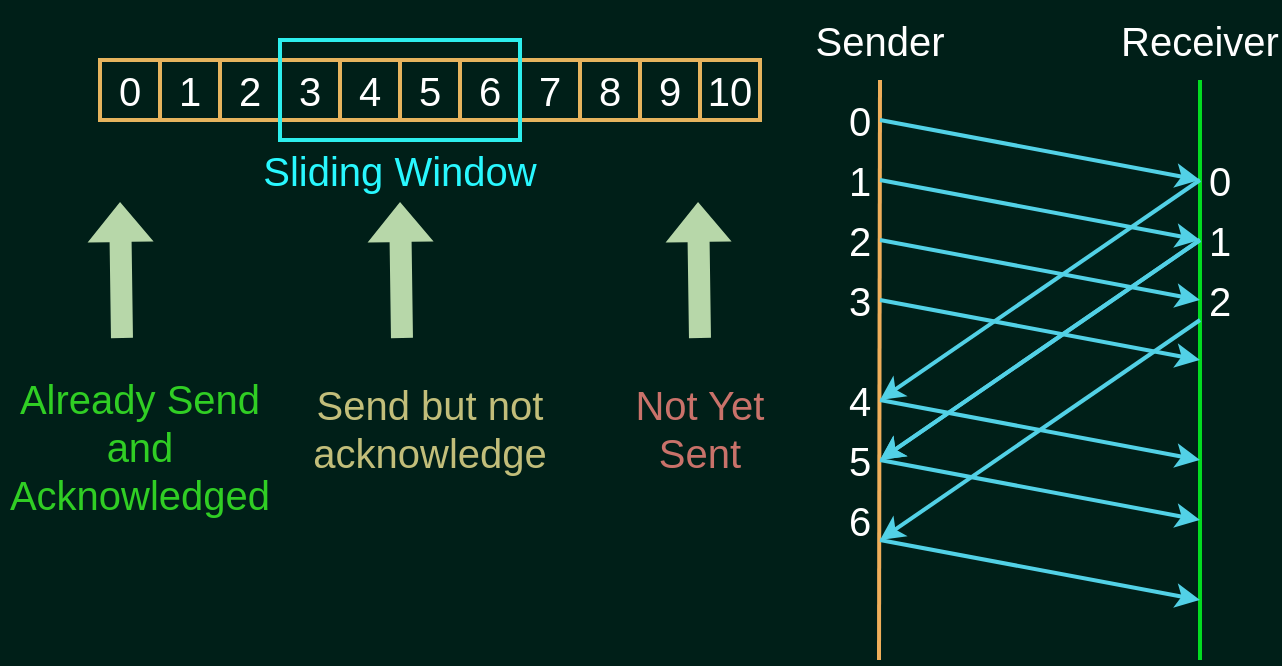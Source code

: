 <mxfile version="20.2.3" type="github" pages="4">
  <diagram id="6SGZ16sy-9ofrh-wiF80" name="滑动窗口">
    <mxGraphModel dx="860" dy="694" grid="0" gridSize="10" guides="1" tooltips="1" connect="1" arrows="1" fold="1" page="1" pageScale="1" pageWidth="827" pageHeight="1169" background="#001f18" math="0" shadow="0">
      <root>
        <mxCell id="0" />
        <mxCell id="1" parent="0" />
        <mxCell id="gOc0IUJmjJ7Nf5tOcqPv-1" value="&lt;font style=&quot;font-size: 20px;&quot;&gt;0&lt;/font&gt;" style="whiteSpace=wrap;html=1;aspect=fixed;fillColor=none;strokeColor=#e6b45e;strokeWidth=2;fontColor=#FFFFFF;" vertex="1" parent="1">
          <mxGeometry x="210" y="220" width="30" height="30" as="geometry" />
        </mxCell>
        <mxCell id="gOc0IUJmjJ7Nf5tOcqPv-2" value="&lt;span style=&quot;font-size: 20px;&quot;&gt;1&lt;/span&gt;" style="whiteSpace=wrap;html=1;aspect=fixed;fillColor=none;strokeColor=#e6b45e;strokeWidth=2;fontColor=#FFFFFF;" vertex="1" parent="1">
          <mxGeometry x="240" y="220" width="30" height="30" as="geometry" />
        </mxCell>
        <mxCell id="gOc0IUJmjJ7Nf5tOcqPv-3" value="&lt;font style=&quot;font-size: 20px;&quot;&gt;2&lt;/font&gt;" style="whiteSpace=wrap;html=1;aspect=fixed;fillColor=none;strokeColor=#e6b45e;strokeWidth=2;fontColor=#FFFFFF;" vertex="1" parent="1">
          <mxGeometry x="270" y="220" width="30" height="30" as="geometry" />
        </mxCell>
        <mxCell id="gOc0IUJmjJ7Nf5tOcqPv-4" value="&lt;font style=&quot;font-size: 20px;&quot;&gt;3&lt;/font&gt;" style="whiteSpace=wrap;html=1;aspect=fixed;fillColor=none;strokeColor=#e6b45e;strokeWidth=2;fontColor=#FFFFFF;" vertex="1" parent="1">
          <mxGeometry x="300" y="220" width="30" height="30" as="geometry" />
        </mxCell>
        <mxCell id="gOc0IUJmjJ7Nf5tOcqPv-5" value="&lt;font style=&quot;font-size: 20px;&quot;&gt;4&lt;/font&gt;" style="whiteSpace=wrap;html=1;aspect=fixed;fillColor=none;strokeColor=#e6b45e;strokeWidth=2;fontColor=#FFFFFF;" vertex="1" parent="1">
          <mxGeometry x="330" y="220" width="30" height="30" as="geometry" />
        </mxCell>
        <mxCell id="gOc0IUJmjJ7Nf5tOcqPv-6" value="&lt;font style=&quot;font-size: 20px;&quot;&gt;5&lt;/font&gt;" style="whiteSpace=wrap;html=1;aspect=fixed;fillColor=none;strokeColor=#e6b45e;strokeWidth=2;fontColor=#FFFFFF;" vertex="1" parent="1">
          <mxGeometry x="360" y="220" width="30" height="30" as="geometry" />
        </mxCell>
        <mxCell id="gOc0IUJmjJ7Nf5tOcqPv-7" value="&lt;font style=&quot;font-size: 20px;&quot;&gt;6&lt;/font&gt;" style="whiteSpace=wrap;html=1;aspect=fixed;fillColor=none;strokeColor=#e6b45e;strokeWidth=2;fontColor=#FFFFFF;" vertex="1" parent="1">
          <mxGeometry x="390" y="220" width="30" height="30" as="geometry" />
        </mxCell>
        <mxCell id="gOc0IUJmjJ7Nf5tOcqPv-8" value="&lt;font style=&quot;font-size: 20px;&quot;&gt;7&lt;/font&gt;" style="whiteSpace=wrap;html=1;aspect=fixed;fillColor=none;strokeColor=#e6b45e;strokeWidth=2;fontColor=#FFFFFF;" vertex="1" parent="1">
          <mxGeometry x="420" y="220" width="30" height="30" as="geometry" />
        </mxCell>
        <mxCell id="gOc0IUJmjJ7Nf5tOcqPv-9" value="&lt;font style=&quot;font-size: 20px;&quot;&gt;8&lt;/font&gt;" style="whiteSpace=wrap;html=1;aspect=fixed;fillColor=none;strokeColor=#e6b45e;strokeWidth=2;fontColor=#FFFFFF;" vertex="1" parent="1">
          <mxGeometry x="450" y="220" width="30" height="30" as="geometry" />
        </mxCell>
        <mxCell id="gOc0IUJmjJ7Nf5tOcqPv-10" value="&lt;font style=&quot;font-size: 20px;&quot;&gt;9&lt;/font&gt;" style="whiteSpace=wrap;html=1;aspect=fixed;fillColor=none;strokeColor=#e6b45e;strokeWidth=2;fontColor=#FFFFFF;" vertex="1" parent="1">
          <mxGeometry x="480" y="220" width="30" height="30" as="geometry" />
        </mxCell>
        <mxCell id="gOc0IUJmjJ7Nf5tOcqPv-11" value="&lt;font style=&quot;font-size: 20px;&quot;&gt;10&lt;/font&gt;" style="whiteSpace=wrap;html=1;aspect=fixed;fillColor=none;strokeColor=#e6b45e;strokeWidth=2;fontColor=#FFFFFF;" vertex="1" parent="1">
          <mxGeometry x="510" y="220" width="30" height="30" as="geometry" />
        </mxCell>
        <mxCell id="gOc0IUJmjJ7Nf5tOcqPv-12" value="" style="endArrow=none;html=1;rounded=0;fontSize=20;strokeWidth=2;fillColor=#ffcc99;strokeColor=#efae5a;entryX=0.5;entryY=1;entryDx=0;entryDy=0;" edge="1" parent="1" target="gOc0IUJmjJ7Nf5tOcqPv-13">
          <mxGeometry width="50" height="50" relative="1" as="geometry">
            <mxPoint x="599.5" y="520" as="sourcePoint" />
            <mxPoint x="599.5" y="190" as="targetPoint" />
          </mxGeometry>
        </mxCell>
        <mxCell id="gOc0IUJmjJ7Nf5tOcqPv-13" value="Sender" style="rounded=1;whiteSpace=wrap;html=1;fontSize=20;strokeColor=none;fillColor=none;strokeWidth=2;fontColor=#FFFFFF;" vertex="1" parent="1">
          <mxGeometry x="560" y="190" width="80" height="40" as="geometry" />
        </mxCell>
        <mxCell id="gOc0IUJmjJ7Nf5tOcqPv-14" value="Receiver" style="rounded=1;whiteSpace=wrap;html=1;fontSize=20;strokeColor=none;fillColor=none;strokeWidth=2;fontColor=#FFFFFF;" vertex="1" parent="1">
          <mxGeometry x="720" y="190" width="80" height="40" as="geometry" />
        </mxCell>
        <mxCell id="gOc0IUJmjJ7Nf5tOcqPv-15" value="" style="endArrow=none;html=1;rounded=0;fontSize=20;strokeWidth=2;strokeColor=#02db21;" edge="1" parent="1">
          <mxGeometry width="50" height="50" relative="1" as="geometry">
            <mxPoint x="760" y="520" as="sourcePoint" />
            <mxPoint x="760" y="230" as="targetPoint" />
          </mxGeometry>
        </mxCell>
        <mxCell id="gOc0IUJmjJ7Nf5tOcqPv-16" value="" style="endArrow=classic;html=1;rounded=0;fontSize=20;strokeWidth=2;fillColor=#b1ddf0;strokeColor=#52d1e6;fontColor=#FFFFFF;" edge="1" parent="1">
          <mxGeometry width="50" height="50" relative="1" as="geometry">
            <mxPoint x="600" y="250" as="sourcePoint" />
            <mxPoint x="760" y="280" as="targetPoint" />
          </mxGeometry>
        </mxCell>
        <mxCell id="gOc0IUJmjJ7Nf5tOcqPv-20" value="&lt;font style=&quot;font-size: 20px;&quot;&gt;0&lt;/font&gt;" style="whiteSpace=wrap;html=1;aspect=fixed;fillColor=none;strokeColor=none;strokeWidth=2;fontColor=#FFFFFF;" vertex="1" parent="1">
          <mxGeometry x="580" y="240" width="20" height="20" as="geometry" />
        </mxCell>
        <mxCell id="gOc0IUJmjJ7Nf5tOcqPv-21" value="" style="endArrow=classic;html=1;rounded=0;fontSize=20;strokeWidth=2;fillColor=#b1ddf0;strokeColor=#52d1e6;fontColor=#FFFFFF;" edge="1" parent="1">
          <mxGeometry width="50" height="50" relative="1" as="geometry">
            <mxPoint x="600" y="280" as="sourcePoint" />
            <mxPoint x="760" y="310" as="targetPoint" />
          </mxGeometry>
        </mxCell>
        <mxCell id="gOc0IUJmjJ7Nf5tOcqPv-22" value="" style="endArrow=classic;html=1;rounded=0;fontSize=20;strokeWidth=2;fillColor=#b1ddf0;strokeColor=#52d1e6;fontColor=#FFFFFF;" edge="1" parent="1">
          <mxGeometry width="50" height="50" relative="1" as="geometry">
            <mxPoint x="600" y="310" as="sourcePoint" />
            <mxPoint x="760" y="340" as="targetPoint" />
          </mxGeometry>
        </mxCell>
        <mxCell id="gOc0IUJmjJ7Nf5tOcqPv-23" value="" style="endArrow=classic;html=1;rounded=0;fontSize=20;strokeWidth=2;fillColor=#b1ddf0;strokeColor=#52d1e6;fontColor=#FFFFFF;" edge="1" parent="1">
          <mxGeometry width="50" height="50" relative="1" as="geometry">
            <mxPoint x="600" y="340" as="sourcePoint" />
            <mxPoint x="760" y="370" as="targetPoint" />
          </mxGeometry>
        </mxCell>
        <mxCell id="gOc0IUJmjJ7Nf5tOcqPv-25" value="" style="endArrow=classic;html=1;rounded=0;fontSize=20;strokeWidth=2;fillColor=#b1ddf0;strokeColor=#52d1e6;fontColor=#FFFFFF;" edge="1" parent="1">
          <mxGeometry width="50" height="50" relative="1" as="geometry">
            <mxPoint x="760" y="280" as="sourcePoint" />
            <mxPoint x="600" y="390" as="targetPoint" />
          </mxGeometry>
        </mxCell>
        <mxCell id="gOc0IUJmjJ7Nf5tOcqPv-26" value="" style="endArrow=classic;html=1;rounded=0;fontSize=20;strokeWidth=2;fillColor=#b1ddf0;strokeColor=#52d1e6;fontColor=#FFFFFF;" edge="1" parent="1">
          <mxGeometry width="50" height="50" relative="1" as="geometry">
            <mxPoint x="760" y="310" as="sourcePoint" />
            <mxPoint x="600" y="420" as="targetPoint" />
          </mxGeometry>
        </mxCell>
        <mxCell id="gOc0IUJmjJ7Nf5tOcqPv-27" value="" style="endArrow=classic;html=1;rounded=0;fontSize=20;strokeWidth=2;fillColor=#b1ddf0;strokeColor=#52d1e6;fontColor=#FFFFFF;" edge="1" parent="1">
          <mxGeometry width="50" height="50" relative="1" as="geometry">
            <mxPoint x="760" y="310" as="sourcePoint" />
            <mxPoint x="600" y="420" as="targetPoint" />
          </mxGeometry>
        </mxCell>
        <mxCell id="gOc0IUJmjJ7Nf5tOcqPv-29" value="&lt;font style=&quot;font-size: 20px;&quot;&gt;1&lt;/font&gt;" style="whiteSpace=wrap;html=1;aspect=fixed;fillColor=none;strokeColor=none;strokeWidth=2;fontColor=#FFFFFF;" vertex="1" parent="1">
          <mxGeometry x="580" y="270" width="20" height="20" as="geometry" />
        </mxCell>
        <mxCell id="gOc0IUJmjJ7Nf5tOcqPv-30" value="&lt;font style=&quot;font-size: 20px;&quot;&gt;2&lt;/font&gt;" style="whiteSpace=wrap;html=1;aspect=fixed;fillColor=none;strokeColor=none;strokeWidth=2;fontColor=#FFFFFF;" vertex="1" parent="1">
          <mxGeometry x="580" y="300" width="20" height="20" as="geometry" />
        </mxCell>
        <mxCell id="gOc0IUJmjJ7Nf5tOcqPv-31" value="&lt;font style=&quot;font-size: 20px;&quot;&gt;3&lt;/font&gt;" style="whiteSpace=wrap;html=1;aspect=fixed;fillColor=none;strokeColor=none;strokeWidth=2;fontColor=#FFFFFF;" vertex="1" parent="1">
          <mxGeometry x="580" y="330" width="20" height="20" as="geometry" />
        </mxCell>
        <mxCell id="gOc0IUJmjJ7Nf5tOcqPv-34" value="&lt;font style=&quot;font-size: 20px;&quot;&gt;0&lt;/font&gt;" style="whiteSpace=wrap;html=1;aspect=fixed;fillColor=none;strokeColor=none;strokeWidth=2;fontColor=#FFFFFF;" vertex="1" parent="1">
          <mxGeometry x="760" y="270" width="20" height="20" as="geometry" />
        </mxCell>
        <mxCell id="gOc0IUJmjJ7Nf5tOcqPv-35" value="&lt;font style=&quot;font-size: 20px;&quot;&gt;1&lt;/font&gt;" style="whiteSpace=wrap;html=1;aspect=fixed;fillColor=none;strokeColor=none;strokeWidth=2;fontColor=#FFFFFF;" vertex="1" parent="1">
          <mxGeometry x="760" y="300" width="20" height="20" as="geometry" />
        </mxCell>
        <mxCell id="gOc0IUJmjJ7Nf5tOcqPv-36" value="&lt;font style=&quot;font-size: 20px;&quot;&gt;2&lt;/font&gt;" style="whiteSpace=wrap;html=1;aspect=fixed;fillColor=none;strokeColor=none;strokeWidth=2;fontColor=#FFFFFF;" vertex="1" parent="1">
          <mxGeometry x="760" y="330" width="20" height="20" as="geometry" />
        </mxCell>
        <mxCell id="gOc0IUJmjJ7Nf5tOcqPv-37" value="" style="endArrow=classic;html=1;rounded=0;fontSize=20;strokeWidth=2;fillColor=#b1ddf0;strokeColor=#52d1e6;fontColor=#FFFFFF;" edge="1" parent="1">
          <mxGeometry width="50" height="50" relative="1" as="geometry">
            <mxPoint x="600" y="390" as="sourcePoint" />
            <mxPoint x="760" y="420" as="targetPoint" />
          </mxGeometry>
        </mxCell>
        <mxCell id="gOc0IUJmjJ7Nf5tOcqPv-38" value="" style="endArrow=classic;html=1;rounded=0;fontSize=20;strokeWidth=2;fillColor=#b1ddf0;strokeColor=#52d1e6;fontColor=#FFFFFF;" edge="1" parent="1">
          <mxGeometry width="50" height="50" relative="1" as="geometry">
            <mxPoint x="600" y="420" as="sourcePoint" />
            <mxPoint x="760" y="450" as="targetPoint" />
          </mxGeometry>
        </mxCell>
        <mxCell id="gOc0IUJmjJ7Nf5tOcqPv-39" value="" style="endArrow=classic;html=1;rounded=0;fontSize=20;strokeWidth=2;fillColor=#b1ddf0;strokeColor=#52d1e6;fontColor=#FFFFFF;" edge="1" parent="1">
          <mxGeometry width="50" height="50" relative="1" as="geometry">
            <mxPoint x="600" y="460" as="sourcePoint" />
            <mxPoint x="760" y="490" as="targetPoint" />
          </mxGeometry>
        </mxCell>
        <mxCell id="gOc0IUJmjJ7Nf5tOcqPv-41" value="&lt;font style=&quot;font-size: 20px;&quot;&gt;5&lt;/font&gt;" style="whiteSpace=wrap;html=1;aspect=fixed;fillColor=none;strokeColor=none;strokeWidth=2;fontColor=#FFFFFF;" vertex="1" parent="1">
          <mxGeometry x="580" y="410" width="20" height="20" as="geometry" />
        </mxCell>
        <mxCell id="gOc0IUJmjJ7Nf5tOcqPv-42" value="&lt;font style=&quot;font-size: 20px;&quot;&gt;6&lt;/font&gt;" style="whiteSpace=wrap;html=1;aspect=fixed;fillColor=none;strokeColor=none;strokeWidth=2;fontColor=#FFFFFF;" vertex="1" parent="1">
          <mxGeometry x="580" y="440" width="20" height="20" as="geometry" />
        </mxCell>
        <mxCell id="gOc0IUJmjJ7Nf5tOcqPv-43" value="&lt;font style=&quot;font-size: 20px;&quot;&gt;4&lt;/font&gt;" style="whiteSpace=wrap;html=1;aspect=fixed;fillColor=none;strokeColor=none;strokeWidth=2;fontColor=#FFFFFF;" vertex="1" parent="1">
          <mxGeometry x="580" y="380" width="20" height="20" as="geometry" />
        </mxCell>
        <mxCell id="gOc0IUJmjJ7Nf5tOcqPv-44" value="" style="endArrow=classic;html=1;rounded=0;fontSize=20;strokeWidth=2;fillColor=#b1ddf0;strokeColor=#52d1e6;fontColor=#FFFFFF;" edge="1" parent="1">
          <mxGeometry width="50" height="50" relative="1" as="geometry">
            <mxPoint x="760" y="350" as="sourcePoint" />
            <mxPoint x="600" y="460" as="targetPoint" />
          </mxGeometry>
        </mxCell>
        <mxCell id="gOc0IUJmjJ7Nf5tOcqPv-45" value="" style="shape=flexArrow;endArrow=classic;html=1;rounded=0;fontSize=20;strokeColor=none;strokeWidth=2;fillColor=#b7d7a9;" edge="1" parent="1">
          <mxGeometry width="50" height="50" relative="1" as="geometry">
            <mxPoint x="510" y="360" as="sourcePoint" />
            <mxPoint x="509" y="290" as="targetPoint" />
          </mxGeometry>
        </mxCell>
        <mxCell id="gOc0IUJmjJ7Nf5tOcqPv-48" value="" style="shape=flexArrow;endArrow=classic;html=1;rounded=0;fontSize=20;strokeColor=none;strokeWidth=2;fillColor=#b7d7a9;" edge="1" parent="1">
          <mxGeometry width="50" height="50" relative="1" as="geometry">
            <mxPoint x="361" y="360" as="sourcePoint" />
            <mxPoint x="360" y="290" as="targetPoint" />
          </mxGeometry>
        </mxCell>
        <mxCell id="gOc0IUJmjJ7Nf5tOcqPv-49" value="" style="shape=flexArrow;endArrow=classic;html=1;rounded=0;fontSize=20;strokeColor=none;strokeWidth=2;fillColor=#b7d7a9;" edge="1" parent="1">
          <mxGeometry width="50" height="50" relative="1" as="geometry">
            <mxPoint x="221" y="360" as="sourcePoint" />
            <mxPoint x="220" y="290" as="targetPoint" />
          </mxGeometry>
        </mxCell>
        <mxCell id="gOc0IUJmjJ7Nf5tOcqPv-50" value="" style="rounded=0;whiteSpace=wrap;html=1;fontSize=20;strokeColor=#2defed;strokeWidth=2;fillColor=none;" vertex="1" parent="1">
          <mxGeometry x="300" y="210" width="120" height="50" as="geometry" />
        </mxCell>
        <mxCell id="gOc0IUJmjJ7Nf5tOcqPv-51" value="Sliding Window" style="rounded=0;whiteSpace=wrap;html=1;fontSize=20;strokeColor=none;strokeWidth=2;fillColor=none;fontColor=#29f8ff;" vertex="1" parent="1">
          <mxGeometry x="290" y="260" width="140" height="30" as="geometry" />
        </mxCell>
        <mxCell id="gOc0IUJmjJ7Nf5tOcqPv-52" value="Already Send&lt;br&gt;and&lt;br&gt;Acknowledged" style="rounded=0;whiteSpace=wrap;html=1;fontSize=20;strokeColor=none;strokeWidth=2;fillColor=none;fontColor=#30ce24;" vertex="1" parent="1">
          <mxGeometry x="160" y="383" width="140" height="60" as="geometry" />
        </mxCell>
        <mxCell id="gOc0IUJmjJ7Nf5tOcqPv-53" value="Send but not acknowledge" style="rounded=0;whiteSpace=wrap;html=1;fontSize=20;strokeColor=none;strokeWidth=2;fillColor=none;fontColor=#C2BE7A;" vertex="1" parent="1">
          <mxGeometry x="305" y="374" width="140" height="60" as="geometry" />
        </mxCell>
        <mxCell id="gOc0IUJmjJ7Nf5tOcqPv-54" value="Not Yet&lt;br&gt;Sent" style="rounded=0;whiteSpace=wrap;html=1;fontSize=20;strokeColor=none;strokeWidth=2;fillColor=none;fontColor=#C9726A;" vertex="1" parent="1">
          <mxGeometry x="440" y="374" width="140" height="60" as="geometry" />
        </mxCell>
      </root>
    </mxGraphModel>
  </diagram>
  <diagram name="滑动窗口 的副本" id="BcNsQk3uO8LMQJ1VhpAo">
    <mxGraphModel dx="860" dy="694" grid="0" gridSize="10" guides="1" tooltips="1" connect="1" arrows="1" fold="1" page="1" pageScale="1" pageWidth="827" pageHeight="1169" background="#001f18" math="0" shadow="0">
      <root>
        <mxCell id="nwJ9JWE3YCryD5ko7MXs-0" />
        <mxCell id="nwJ9JWE3YCryD5ko7MXs-1" parent="nwJ9JWE3YCryD5ko7MXs-0" />
        <mxCell id="nwJ9JWE3YCryD5ko7MXs-2" value="&lt;font style=&quot;font-size: 20px;&quot;&gt;0&lt;/font&gt;" style="whiteSpace=wrap;html=1;aspect=fixed;fillColor=none;strokeColor=#e6b45e;strokeWidth=2;fontColor=#FFFFFF;" vertex="1" parent="nwJ9JWE3YCryD5ko7MXs-1">
          <mxGeometry x="210" y="220" width="30" height="30" as="geometry" />
        </mxCell>
        <mxCell id="nwJ9JWE3YCryD5ko7MXs-3" value="&lt;span style=&quot;font-size: 20px;&quot;&gt;1&lt;/span&gt;" style="whiteSpace=wrap;html=1;aspect=fixed;fillColor=none;strokeColor=#e6b45e;strokeWidth=2;fontColor=#FFFFFF;" vertex="1" parent="nwJ9JWE3YCryD5ko7MXs-1">
          <mxGeometry x="240" y="220" width="30" height="30" as="geometry" />
        </mxCell>
        <mxCell id="nwJ9JWE3YCryD5ko7MXs-4" value="&lt;font style=&quot;font-size: 20px;&quot;&gt;2&lt;/font&gt;" style="whiteSpace=wrap;html=1;aspect=fixed;fillColor=none;strokeColor=#e6b45e;strokeWidth=2;fontColor=#FFFFFF;" vertex="1" parent="nwJ9JWE3YCryD5ko7MXs-1">
          <mxGeometry x="270" y="220" width="30" height="30" as="geometry" />
        </mxCell>
        <mxCell id="nwJ9JWE3YCryD5ko7MXs-5" value="&lt;font style=&quot;font-size: 20px;&quot;&gt;3&lt;/font&gt;" style="whiteSpace=wrap;html=1;aspect=fixed;fillColor=none;strokeColor=#e6b45e;strokeWidth=2;fontColor=#FFFFFF;" vertex="1" parent="nwJ9JWE3YCryD5ko7MXs-1">
          <mxGeometry x="300" y="220" width="30" height="30" as="geometry" />
        </mxCell>
        <mxCell id="nwJ9JWE3YCryD5ko7MXs-6" value="&lt;font style=&quot;font-size: 20px;&quot;&gt;4&lt;/font&gt;" style="whiteSpace=wrap;html=1;aspect=fixed;fillColor=none;strokeColor=#e6b45e;strokeWidth=2;fontColor=#FFFFFF;" vertex="1" parent="nwJ9JWE3YCryD5ko7MXs-1">
          <mxGeometry x="330" y="220" width="30" height="30" as="geometry" />
        </mxCell>
        <mxCell id="nwJ9JWE3YCryD5ko7MXs-7" value="&lt;font style=&quot;font-size: 20px;&quot;&gt;5&lt;/font&gt;" style="whiteSpace=wrap;html=1;aspect=fixed;fillColor=none;strokeColor=#e6b45e;strokeWidth=2;fontColor=#FFFFFF;" vertex="1" parent="nwJ9JWE3YCryD5ko7MXs-1">
          <mxGeometry x="360" y="220" width="30" height="30" as="geometry" />
        </mxCell>
        <mxCell id="nwJ9JWE3YCryD5ko7MXs-8" value="&lt;font style=&quot;font-size: 20px;&quot;&gt;6&lt;/font&gt;" style="whiteSpace=wrap;html=1;aspect=fixed;fillColor=none;strokeColor=#e6b45e;strokeWidth=2;fontColor=#FFFFFF;" vertex="1" parent="nwJ9JWE3YCryD5ko7MXs-1">
          <mxGeometry x="390" y="220" width="30" height="30" as="geometry" />
        </mxCell>
        <mxCell id="nwJ9JWE3YCryD5ko7MXs-9" value="&lt;font style=&quot;font-size: 20px;&quot;&gt;7&lt;/font&gt;" style="whiteSpace=wrap;html=1;aspect=fixed;fillColor=none;strokeColor=#e6b45e;strokeWidth=2;fontColor=#FFFFFF;" vertex="1" parent="nwJ9JWE3YCryD5ko7MXs-1">
          <mxGeometry x="420" y="220" width="30" height="30" as="geometry" />
        </mxCell>
        <mxCell id="nwJ9JWE3YCryD5ko7MXs-10" value="&lt;font style=&quot;font-size: 20px;&quot;&gt;8&lt;/font&gt;" style="whiteSpace=wrap;html=1;aspect=fixed;fillColor=none;strokeColor=#e6b45e;strokeWidth=2;fontColor=#FFFFFF;" vertex="1" parent="nwJ9JWE3YCryD5ko7MXs-1">
          <mxGeometry x="450" y="220" width="30" height="30" as="geometry" />
        </mxCell>
        <mxCell id="nwJ9JWE3YCryD5ko7MXs-11" value="&lt;font style=&quot;font-size: 20px;&quot;&gt;9&lt;/font&gt;" style="whiteSpace=wrap;html=1;aspect=fixed;fillColor=none;strokeColor=#e6b45e;strokeWidth=2;fontColor=#FFFFFF;" vertex="1" parent="nwJ9JWE3YCryD5ko7MXs-1">
          <mxGeometry x="480" y="220" width="30" height="30" as="geometry" />
        </mxCell>
        <mxCell id="nwJ9JWE3YCryD5ko7MXs-12" value="&lt;font style=&quot;font-size: 20px;&quot;&gt;10&lt;/font&gt;" style="whiteSpace=wrap;html=1;aspect=fixed;fillColor=none;strokeColor=#e6b45e;strokeWidth=2;fontColor=#FFFFFF;" vertex="1" parent="nwJ9JWE3YCryD5ko7MXs-1">
          <mxGeometry x="510" y="220" width="30" height="30" as="geometry" />
        </mxCell>
        <mxCell id="nwJ9JWE3YCryD5ko7MXs-13" value="" style="endArrow=none;html=1;rounded=0;fontSize=20;strokeWidth=2;fillColor=#ffcc99;strokeColor=#efae5a;entryX=0.5;entryY=1;entryDx=0;entryDy=0;" edge="1" parent="nwJ9JWE3YCryD5ko7MXs-1" target="nwJ9JWE3YCryD5ko7MXs-14">
          <mxGeometry width="50" height="50" relative="1" as="geometry">
            <mxPoint x="599.5" y="520" as="sourcePoint" />
            <mxPoint x="599.5" y="190" as="targetPoint" />
          </mxGeometry>
        </mxCell>
        <mxCell id="nwJ9JWE3YCryD5ko7MXs-14" value="Sender" style="rounded=1;whiteSpace=wrap;html=1;fontSize=20;strokeColor=none;fillColor=none;strokeWidth=2;fontColor=#FFFFFF;" vertex="1" parent="nwJ9JWE3YCryD5ko7MXs-1">
          <mxGeometry x="560" y="190" width="80" height="40" as="geometry" />
        </mxCell>
        <mxCell id="nwJ9JWE3YCryD5ko7MXs-15" value="Receiver" style="rounded=1;whiteSpace=wrap;html=1;fontSize=20;strokeColor=none;fillColor=none;strokeWidth=2;fontColor=#FFFFFF;" vertex="1" parent="nwJ9JWE3YCryD5ko7MXs-1">
          <mxGeometry x="720" y="190" width="80" height="40" as="geometry" />
        </mxCell>
        <mxCell id="nwJ9JWE3YCryD5ko7MXs-16" value="" style="endArrow=none;html=1;rounded=0;fontSize=20;strokeWidth=2;strokeColor=#02db21;" edge="1" parent="nwJ9JWE3YCryD5ko7MXs-1">
          <mxGeometry width="50" height="50" relative="1" as="geometry">
            <mxPoint x="760" y="520" as="sourcePoint" />
            <mxPoint x="760" y="230" as="targetPoint" />
          </mxGeometry>
        </mxCell>
        <mxCell id="nwJ9JWE3YCryD5ko7MXs-17" value="" style="endArrow=classic;html=1;rounded=0;fontSize=20;strokeWidth=2;fillColor=#b1ddf0;strokeColor=#52d1e6;fontColor=#FFFFFF;" edge="1" parent="nwJ9JWE3YCryD5ko7MXs-1">
          <mxGeometry width="50" height="50" relative="1" as="geometry">
            <mxPoint x="600" y="250" as="sourcePoint" />
            <mxPoint x="760" y="280" as="targetPoint" />
          </mxGeometry>
        </mxCell>
        <mxCell id="nwJ9JWE3YCryD5ko7MXs-18" value="&lt;font style=&quot;font-size: 20px;&quot;&gt;0&lt;/font&gt;" style="whiteSpace=wrap;html=1;aspect=fixed;fillColor=none;strokeColor=none;strokeWidth=2;fontColor=#FFFFFF;" vertex="1" parent="nwJ9JWE3YCryD5ko7MXs-1">
          <mxGeometry x="580" y="240" width="20" height="20" as="geometry" />
        </mxCell>
        <mxCell id="nwJ9JWE3YCryD5ko7MXs-19" value="" style="endArrow=classic;html=1;rounded=0;fontSize=20;strokeWidth=2;fillColor=#b1ddf0;strokeColor=#52d1e6;fontColor=#FFFFFF;" edge="1" parent="nwJ9JWE3YCryD5ko7MXs-1">
          <mxGeometry width="50" height="50" relative="1" as="geometry">
            <mxPoint x="600" y="280" as="sourcePoint" />
            <mxPoint x="760" y="310" as="targetPoint" />
          </mxGeometry>
        </mxCell>
        <mxCell id="nwJ9JWE3YCryD5ko7MXs-20" value="" style="endArrow=classic;html=1;rounded=0;fontSize=20;strokeWidth=2;fillColor=#b1ddf0;strokeColor=#52d1e6;fontColor=#FFFFFF;" edge="1" parent="nwJ9JWE3YCryD5ko7MXs-1">
          <mxGeometry width="50" height="50" relative="1" as="geometry">
            <mxPoint x="600" y="310" as="sourcePoint" />
            <mxPoint x="760" y="340" as="targetPoint" />
          </mxGeometry>
        </mxCell>
        <mxCell id="nwJ9JWE3YCryD5ko7MXs-21" value="" style="endArrow=classic;html=1;rounded=0;fontSize=20;strokeWidth=2;fillColor=#b1ddf0;strokeColor=#52d1e6;fontColor=#FFFFFF;" edge="1" parent="nwJ9JWE3YCryD5ko7MXs-1">
          <mxGeometry width="50" height="50" relative="1" as="geometry">
            <mxPoint x="600" y="340" as="sourcePoint" />
            <mxPoint x="760" y="370" as="targetPoint" />
          </mxGeometry>
        </mxCell>
        <mxCell id="nwJ9JWE3YCryD5ko7MXs-22" value="" style="endArrow=classic;html=1;rounded=0;fontSize=20;strokeWidth=2;fillColor=#b1ddf0;strokeColor=#52d1e6;fontColor=#FFFFFF;" edge="1" parent="nwJ9JWE3YCryD5ko7MXs-1">
          <mxGeometry width="50" height="50" relative="1" as="geometry">
            <mxPoint x="760" y="280" as="sourcePoint" />
            <mxPoint x="600" y="390" as="targetPoint" />
          </mxGeometry>
        </mxCell>
        <mxCell id="nwJ9JWE3YCryD5ko7MXs-23" value="" style="endArrow=classic;html=1;rounded=0;fontSize=20;strokeWidth=2;fillColor=#b1ddf0;strokeColor=#52d1e6;fontColor=#FFFFFF;" edge="1" parent="nwJ9JWE3YCryD5ko7MXs-1">
          <mxGeometry width="50" height="50" relative="1" as="geometry">
            <mxPoint x="760" y="310" as="sourcePoint" />
            <mxPoint x="600" y="420" as="targetPoint" />
          </mxGeometry>
        </mxCell>
        <mxCell id="nwJ9JWE3YCryD5ko7MXs-24" value="" style="endArrow=classic;html=1;rounded=0;fontSize=20;strokeWidth=2;fillColor=#b1ddf0;strokeColor=#52d1e6;fontColor=#FFFFFF;" edge="1" parent="nwJ9JWE3YCryD5ko7MXs-1">
          <mxGeometry width="50" height="50" relative="1" as="geometry">
            <mxPoint x="760" y="310" as="sourcePoint" />
            <mxPoint x="600" y="420" as="targetPoint" />
          </mxGeometry>
        </mxCell>
        <mxCell id="nwJ9JWE3YCryD5ko7MXs-25" value="&lt;font style=&quot;font-size: 20px;&quot;&gt;1&lt;/font&gt;" style="whiteSpace=wrap;html=1;aspect=fixed;fillColor=none;strokeColor=none;strokeWidth=2;fontColor=#FFFFFF;" vertex="1" parent="nwJ9JWE3YCryD5ko7MXs-1">
          <mxGeometry x="580" y="270" width="20" height="20" as="geometry" />
        </mxCell>
        <mxCell id="nwJ9JWE3YCryD5ko7MXs-26" value="&lt;font style=&quot;font-size: 20px;&quot;&gt;2&lt;/font&gt;" style="whiteSpace=wrap;html=1;aspect=fixed;fillColor=none;strokeColor=none;strokeWidth=2;fontColor=#FFFFFF;" vertex="1" parent="nwJ9JWE3YCryD5ko7MXs-1">
          <mxGeometry x="580" y="300" width="20" height="20" as="geometry" />
        </mxCell>
        <mxCell id="nwJ9JWE3YCryD5ko7MXs-27" value="&lt;font style=&quot;font-size: 20px;&quot;&gt;3&lt;/font&gt;" style="whiteSpace=wrap;html=1;aspect=fixed;fillColor=none;strokeColor=none;strokeWidth=2;fontColor=#FFFFFF;" vertex="1" parent="nwJ9JWE3YCryD5ko7MXs-1">
          <mxGeometry x="580" y="330" width="20" height="20" as="geometry" />
        </mxCell>
        <mxCell id="nwJ9JWE3YCryD5ko7MXs-28" value="&lt;font style=&quot;font-size: 20px;&quot;&gt;0&lt;/font&gt;" style="whiteSpace=wrap;html=1;aspect=fixed;fillColor=none;strokeColor=none;strokeWidth=2;fontColor=#FFFFFF;" vertex="1" parent="nwJ9JWE3YCryD5ko7MXs-1">
          <mxGeometry x="760" y="270" width="20" height="20" as="geometry" />
        </mxCell>
        <mxCell id="nwJ9JWE3YCryD5ko7MXs-29" value="&lt;font style=&quot;font-size: 20px;&quot;&gt;1&lt;/font&gt;" style="whiteSpace=wrap;html=1;aspect=fixed;fillColor=none;strokeColor=none;strokeWidth=2;fontColor=#FFFFFF;" vertex="1" parent="nwJ9JWE3YCryD5ko7MXs-1">
          <mxGeometry x="760" y="300" width="20" height="20" as="geometry" />
        </mxCell>
        <mxCell id="nwJ9JWE3YCryD5ko7MXs-30" value="&lt;font style=&quot;font-size: 20px;&quot;&gt;2&lt;/font&gt;" style="whiteSpace=wrap;html=1;aspect=fixed;fillColor=none;strokeColor=none;strokeWidth=2;fontColor=#FFFFFF;" vertex="1" parent="nwJ9JWE3YCryD5ko7MXs-1">
          <mxGeometry x="760" y="330" width="20" height="20" as="geometry" />
        </mxCell>
        <mxCell id="nwJ9JWE3YCryD5ko7MXs-31" value="" style="endArrow=classic;html=1;rounded=0;fontSize=20;strokeWidth=2;fillColor=#b1ddf0;strokeColor=#52d1e6;fontColor=#FFFFFF;" edge="1" parent="nwJ9JWE3YCryD5ko7MXs-1">
          <mxGeometry width="50" height="50" relative="1" as="geometry">
            <mxPoint x="600" y="390" as="sourcePoint" />
            <mxPoint x="760" y="420" as="targetPoint" />
          </mxGeometry>
        </mxCell>
        <mxCell id="nwJ9JWE3YCryD5ko7MXs-32" value="" style="endArrow=classic;html=1;rounded=0;fontSize=20;strokeWidth=2;fillColor=#b1ddf0;strokeColor=#52d1e6;fontColor=#FFFFFF;" edge="1" parent="nwJ9JWE3YCryD5ko7MXs-1">
          <mxGeometry width="50" height="50" relative="1" as="geometry">
            <mxPoint x="600" y="420" as="sourcePoint" />
            <mxPoint x="760" y="450" as="targetPoint" />
          </mxGeometry>
        </mxCell>
        <mxCell id="nwJ9JWE3YCryD5ko7MXs-33" value="" style="endArrow=classic;html=1;rounded=0;fontSize=20;strokeWidth=2;fillColor=#b1ddf0;strokeColor=#52d1e6;fontColor=#FFFFFF;" edge="1" parent="nwJ9JWE3YCryD5ko7MXs-1">
          <mxGeometry width="50" height="50" relative="1" as="geometry">
            <mxPoint x="600" y="460" as="sourcePoint" />
            <mxPoint x="760" y="490" as="targetPoint" />
          </mxGeometry>
        </mxCell>
        <mxCell id="nwJ9JWE3YCryD5ko7MXs-34" value="&lt;font style=&quot;font-size: 20px;&quot;&gt;5&lt;/font&gt;" style="whiteSpace=wrap;html=1;aspect=fixed;fillColor=none;strokeColor=none;strokeWidth=2;fontColor=#FFFFFF;" vertex="1" parent="nwJ9JWE3YCryD5ko7MXs-1">
          <mxGeometry x="580" y="410" width="20" height="20" as="geometry" />
        </mxCell>
        <mxCell id="nwJ9JWE3YCryD5ko7MXs-35" value="&lt;font style=&quot;font-size: 20px;&quot;&gt;6&lt;/font&gt;" style="whiteSpace=wrap;html=1;aspect=fixed;fillColor=none;strokeColor=none;strokeWidth=2;fontColor=#FFFFFF;" vertex="1" parent="nwJ9JWE3YCryD5ko7MXs-1">
          <mxGeometry x="580" y="440" width="20" height="20" as="geometry" />
        </mxCell>
        <mxCell id="nwJ9JWE3YCryD5ko7MXs-36" value="&lt;font style=&quot;font-size: 20px;&quot;&gt;4&lt;/font&gt;" style="whiteSpace=wrap;html=1;aspect=fixed;fillColor=none;strokeColor=none;strokeWidth=2;fontColor=#FFFFFF;" vertex="1" parent="nwJ9JWE3YCryD5ko7MXs-1">
          <mxGeometry x="580" y="380" width="20" height="20" as="geometry" />
        </mxCell>
        <mxCell id="nwJ9JWE3YCryD5ko7MXs-37" value="" style="endArrow=classic;html=1;rounded=0;fontSize=20;strokeWidth=2;fillColor=#b1ddf0;strokeColor=#52d1e6;fontColor=#FFFFFF;" edge="1" parent="nwJ9JWE3YCryD5ko7MXs-1">
          <mxGeometry width="50" height="50" relative="1" as="geometry">
            <mxPoint x="760" y="350" as="sourcePoint" />
            <mxPoint x="600" y="460" as="targetPoint" />
          </mxGeometry>
        </mxCell>
        <mxCell id="nwJ9JWE3YCryD5ko7MXs-41" value="" style="rounded=0;whiteSpace=wrap;html=1;fontSize=20;strokeColor=#2defed;strokeWidth=2;fillColor=none;" vertex="1" parent="nwJ9JWE3YCryD5ko7MXs-1">
          <mxGeometry x="270" y="210" width="120" height="50" as="geometry" />
        </mxCell>
        <mxCell id="nwJ9JWE3YCryD5ko7MXs-42" value="Sliding Window" style="rounded=0;whiteSpace=wrap;html=1;fontSize=20;strokeColor=none;strokeWidth=2;fillColor=none;fontColor=#29f8ff;" vertex="1" parent="nwJ9JWE3YCryD5ko7MXs-1">
          <mxGeometry x="290" y="260" width="140" height="30" as="geometry" />
        </mxCell>
      </root>
    </mxGraphModel>
  </diagram>
  <diagram name="滑动窗口 的副本" id="Ii194De5J1IfAa8CEkp_">
    <mxGraphModel dx="860" dy="694" grid="0" gridSize="10" guides="1" tooltips="1" connect="1" arrows="1" fold="1" page="1" pageScale="1" pageWidth="827" pageHeight="1169" background="#001f18" math="0" shadow="0">
      <root>
        <mxCell id="HekGsIPc4GxuJa2XuSc--0" />
        <mxCell id="HekGsIPc4GxuJa2XuSc--1" parent="HekGsIPc4GxuJa2XuSc--0" />
        <mxCell id="HekGsIPc4GxuJa2XuSc--13" value="" style="endArrow=none;html=1;rounded=0;fontSize=20;strokeWidth=2;fillColor=#ffcc99;strokeColor=#efae5a;entryX=0.5;entryY=1;entryDx=0;entryDy=0;" edge="1" parent="HekGsIPc4GxuJa2XuSc--1" target="HekGsIPc4GxuJa2XuSc--14">
          <mxGeometry width="50" height="50" relative="1" as="geometry">
            <mxPoint x="472.5" y="517" as="sourcePoint" />
            <mxPoint x="472.5" y="187" as="targetPoint" />
          </mxGeometry>
        </mxCell>
        <mxCell id="HekGsIPc4GxuJa2XuSc--14" value="Sender" style="rounded=1;whiteSpace=wrap;html=1;fontSize=20;strokeColor=none;fillColor=none;strokeWidth=2;fontColor=#FFFFFF;" vertex="1" parent="HekGsIPc4GxuJa2XuSc--1">
          <mxGeometry x="433" y="187" width="80" height="40" as="geometry" />
        </mxCell>
        <mxCell id="HekGsIPc4GxuJa2XuSc--15" value="Receiver" style="rounded=1;whiteSpace=wrap;html=1;fontSize=20;strokeColor=none;fillColor=none;strokeWidth=2;fontColor=#FFFFFF;" vertex="1" parent="HekGsIPc4GxuJa2XuSc--1">
          <mxGeometry x="720" y="190" width="80" height="40" as="geometry" />
        </mxCell>
        <mxCell id="HekGsIPc4GxuJa2XuSc--16" value="" style="endArrow=none;html=1;rounded=0;fontSize=20;strokeWidth=2;strokeColor=#02db21;" edge="1" parent="HekGsIPc4GxuJa2XuSc--1">
          <mxGeometry width="50" height="50" relative="1" as="geometry">
            <mxPoint x="760" y="520" as="sourcePoint" />
            <mxPoint x="760" y="230" as="targetPoint" />
          </mxGeometry>
        </mxCell>
        <mxCell id="HekGsIPc4GxuJa2XuSc--17" value="" style="endArrow=classic;html=1;rounded=0;fontSize=20;strokeWidth=2;fillColor=#b1ddf0;strokeColor=#52d1e6;fontColor=#FFFFFF;" edge="1" parent="HekGsIPc4GxuJa2XuSc--1">
          <mxGeometry width="50" height="50" relative="1" as="geometry">
            <mxPoint x="473" y="250" as="sourcePoint" />
            <mxPoint x="759" y="279" as="targetPoint" />
          </mxGeometry>
        </mxCell>
        <mxCell id="tVW3FcFW4bRq8Jr6bg8D-0" value="Data packet" style="rounded=1;whiteSpace=wrap;html=1;fontSize=16;strokeColor=none;fillColor=none;strokeWidth=2;fontColor=#FFFFFF;" vertex="1" parent="HekGsIPc4GxuJa2XuSc--1">
          <mxGeometry x="573" y="234" width="136" height="40" as="geometry" />
        </mxCell>
        <mxCell id="tVW3FcFW4bRq8Jr6bg8D-2" value="" style="endArrow=classic;html=1;rounded=0;fontSize=20;strokeWidth=2;fillColor=#b1ddf0;strokeColor=#52d1e6;fontColor=#FFFFFF;" edge="1" parent="HekGsIPc4GxuJa2XuSc--1">
          <mxGeometry width="50" height="50" relative="1" as="geometry">
            <mxPoint x="759" y="281.0" as="sourcePoint" />
            <mxPoint x="473" y="310.0" as="targetPoint" />
          </mxGeometry>
        </mxCell>
        <mxCell id="tVW3FcFW4bRq8Jr6bg8D-3" value="Acknowledgement" style="rounded=1;whiteSpace=wrap;html=1;fontSize=16;strokeColor=none;fillColor=none;strokeWidth=2;fontColor=#FFFFFF;" vertex="1" parent="HekGsIPc4GxuJa2XuSc--1">
          <mxGeometry x="508" y="261" width="136" height="40" as="geometry" />
        </mxCell>
        <mxCell id="tVW3FcFW4bRq8Jr6bg8D-4" value="" style="endArrow=classic;html=1;rounded=0;fontSize=20;strokeWidth=2;fillColor=#b1ddf0;strokeColor=#52d1e6;fontColor=#FFFFFF;" edge="1" parent="HekGsIPc4GxuJa2XuSc--1">
          <mxGeometry width="50" height="50" relative="1" as="geometry">
            <mxPoint x="473" y="250" as="sourcePoint" />
            <mxPoint x="759" y="279.0" as="targetPoint" />
          </mxGeometry>
        </mxCell>
        <mxCell id="tVW3FcFW4bRq8Jr6bg8D-5" value="" style="endArrow=classic;html=1;rounded=0;fontSize=20;strokeWidth=2;fillColor=#b1ddf0;strokeColor=#52d1e6;fontColor=#FFFFFF;" edge="1" parent="HekGsIPc4GxuJa2XuSc--1">
          <mxGeometry width="50" height="50" relative="1" as="geometry">
            <mxPoint x="475" y="313" as="sourcePoint" />
            <mxPoint x="761" y="342.0" as="targetPoint" />
          </mxGeometry>
        </mxCell>
        <mxCell id="tVW3FcFW4bRq8Jr6bg8D-7" value="Data packet" style="rounded=1;whiteSpace=wrap;html=1;fontSize=16;strokeColor=none;fillColor=none;strokeWidth=2;fontColor=#FFFFFF;" vertex="1" parent="HekGsIPc4GxuJa2XuSc--1">
          <mxGeometry x="573" y="296" width="136" height="40" as="geometry" />
        </mxCell>
        <mxCell id="tVW3FcFW4bRq8Jr6bg8D-8" value="" style="sketch=0;pointerEvents=1;shadow=0;dashed=0;html=1;strokeColor=none;fillColor=#FFFFFF;labelPosition=center;verticalLabelPosition=bottom;verticalAlign=top;outlineConnect=0;align=center;shape=mxgraph.office.concepts.clock;fontSize=16;fontColor=#FFFFFF;" vertex="1" parent="HekGsIPc4GxuJa2XuSc--1">
          <mxGeometry x="437" y="346" width="31" height="31" as="geometry" />
        </mxCell>
        <mxCell id="tVW3FcFW4bRq8Jr6bg8D-9" value="" style="endArrow=classic;html=1;rounded=0;fontSize=20;strokeWidth=2;fillColor=#b1ddf0;strokeColor=#52d1e6;fontColor=#FFFFFF;" edge="1" parent="HekGsIPc4GxuJa2XuSc--1">
          <mxGeometry width="50" height="50" relative="1" as="geometry">
            <mxPoint x="475" y="313.0" as="sourcePoint" />
            <mxPoint x="761" y="342.0" as="targetPoint" />
          </mxGeometry>
        </mxCell>
        <mxCell id="tVW3FcFW4bRq8Jr6bg8D-10" value="" style="endArrow=classic;html=1;rounded=0;fontSize=20;strokeWidth=2;fillColor=#b1ddf0;strokeColor=#52d1e6;fontColor=#FFFFFF;" edge="1" parent="HekGsIPc4GxuJa2XuSc--1">
          <mxGeometry width="50" height="50" relative="1" as="geometry">
            <mxPoint x="474" y="406.0" as="sourcePoint" />
            <mxPoint x="760" y="435.0" as="targetPoint" />
          </mxGeometry>
        </mxCell>
        <mxCell id="tVW3FcFW4bRq8Jr6bg8D-11" value="Data packet" style="rounded=1;whiteSpace=wrap;html=1;fontSize=16;strokeColor=none;fillColor=none;strokeWidth=2;fontColor=#FFFFFF;" vertex="1" parent="HekGsIPc4GxuJa2XuSc--1">
          <mxGeometry x="571" y="384" width="136" height="40" as="geometry" />
        </mxCell>
        <mxCell id="tVW3FcFW4bRq8Jr6bg8D-12" value="" style="endArrow=classic;html=1;rounded=0;fontSize=20;strokeWidth=2;fillColor=#b1ddf0;strokeColor=#52d1e6;fontColor=#FFFFFF;" edge="1" parent="HekGsIPc4GxuJa2XuSc--1">
          <mxGeometry width="50" height="50" relative="1" as="geometry">
            <mxPoint x="759" y="439.0" as="sourcePoint" />
            <mxPoint x="473" y="468.0" as="targetPoint" />
          </mxGeometry>
        </mxCell>
        <mxCell id="tVW3FcFW4bRq8Jr6bg8D-13" value="Acknowledgement" style="rounded=1;whiteSpace=wrap;html=1;fontSize=16;strokeColor=none;fillColor=none;strokeWidth=2;fontColor=#FFFFFF;" vertex="1" parent="HekGsIPc4GxuJa2XuSc--1">
          <mxGeometry x="508" y="421" width="136" height="40" as="geometry" />
        </mxCell>
        <mxCell id="tVW3FcFW4bRq8Jr6bg8D-14" value="Timer Times&lt;br&gt;Out" style="rounded=1;whiteSpace=wrap;html=1;fontSize=16;strokeColor=none;fillColor=none;strokeWidth=2;fontColor=#FFFFFF;" vertex="1" parent="HekGsIPc4GxuJa2XuSc--1">
          <mxGeometry x="342" y="341.5" width="95" height="40" as="geometry" />
        </mxCell>
      </root>
    </mxGraphModel>
  </diagram>
  <diagram id="DLyiYzu7poZRW7_zd2J4" name="第 2 页">
    <mxGraphModel dx="860" dy="694" grid="0" gridSize="10" guides="1" tooltips="1" connect="1" arrows="1" fold="1" page="1" pageScale="1" pageWidth="827" pageHeight="1169" math="0" shadow="0">
      <root>
        <mxCell id="0" />
        <mxCell id="1" parent="0" />
      </root>
    </mxGraphModel>
  </diagram>
</mxfile>
